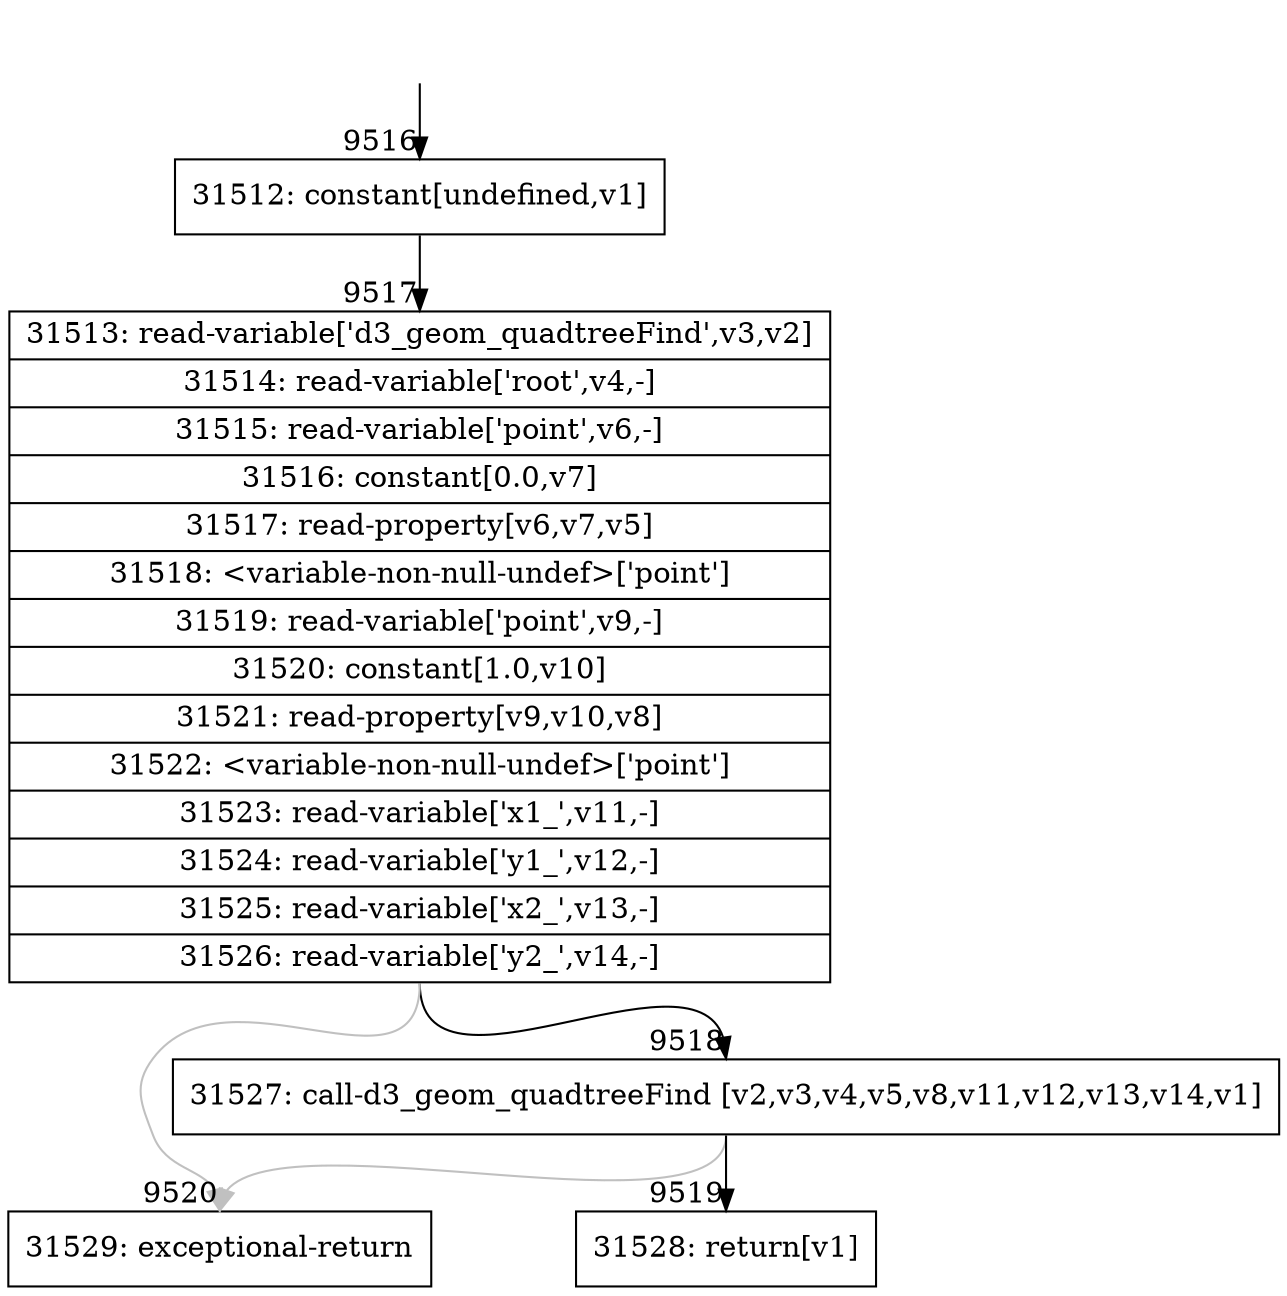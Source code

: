 digraph {
rankdir="TD"
BB_entry876[shape=none,label=""];
BB_entry876 -> BB9516 [tailport=s, headport=n, headlabel="    9516"]
BB9516 [shape=record label="{31512: constant[undefined,v1]}" ] 
BB9516 -> BB9517 [tailport=s, headport=n, headlabel="      9517"]
BB9517 [shape=record label="{31513: read-variable['d3_geom_quadtreeFind',v3,v2]|31514: read-variable['root',v4,-]|31515: read-variable['point',v6,-]|31516: constant[0.0,v7]|31517: read-property[v6,v7,v5]|31518: \<variable-non-null-undef\>['point']|31519: read-variable['point',v9,-]|31520: constant[1.0,v10]|31521: read-property[v9,v10,v8]|31522: \<variable-non-null-undef\>['point']|31523: read-variable['x1_',v11,-]|31524: read-variable['y1_',v12,-]|31525: read-variable['x2_',v13,-]|31526: read-variable['y2_',v14,-]}" ] 
BB9517 -> BB9518 [tailport=s, headport=n, headlabel="      9518"]
BB9517 -> BB9520 [tailport=s, headport=n, color=gray, headlabel="      9520"]
BB9518 [shape=record label="{31527: call-d3_geom_quadtreeFind [v2,v3,v4,v5,v8,v11,v12,v13,v14,v1]}" ] 
BB9518 -> BB9519 [tailport=s, headport=n, headlabel="      9519"]
BB9518 -> BB9520 [tailport=s, headport=n, color=gray]
BB9519 [shape=record label="{31528: return[v1]}" ] 
BB9520 [shape=record label="{31529: exceptional-return}" ] 
//#$~ 5619
}
